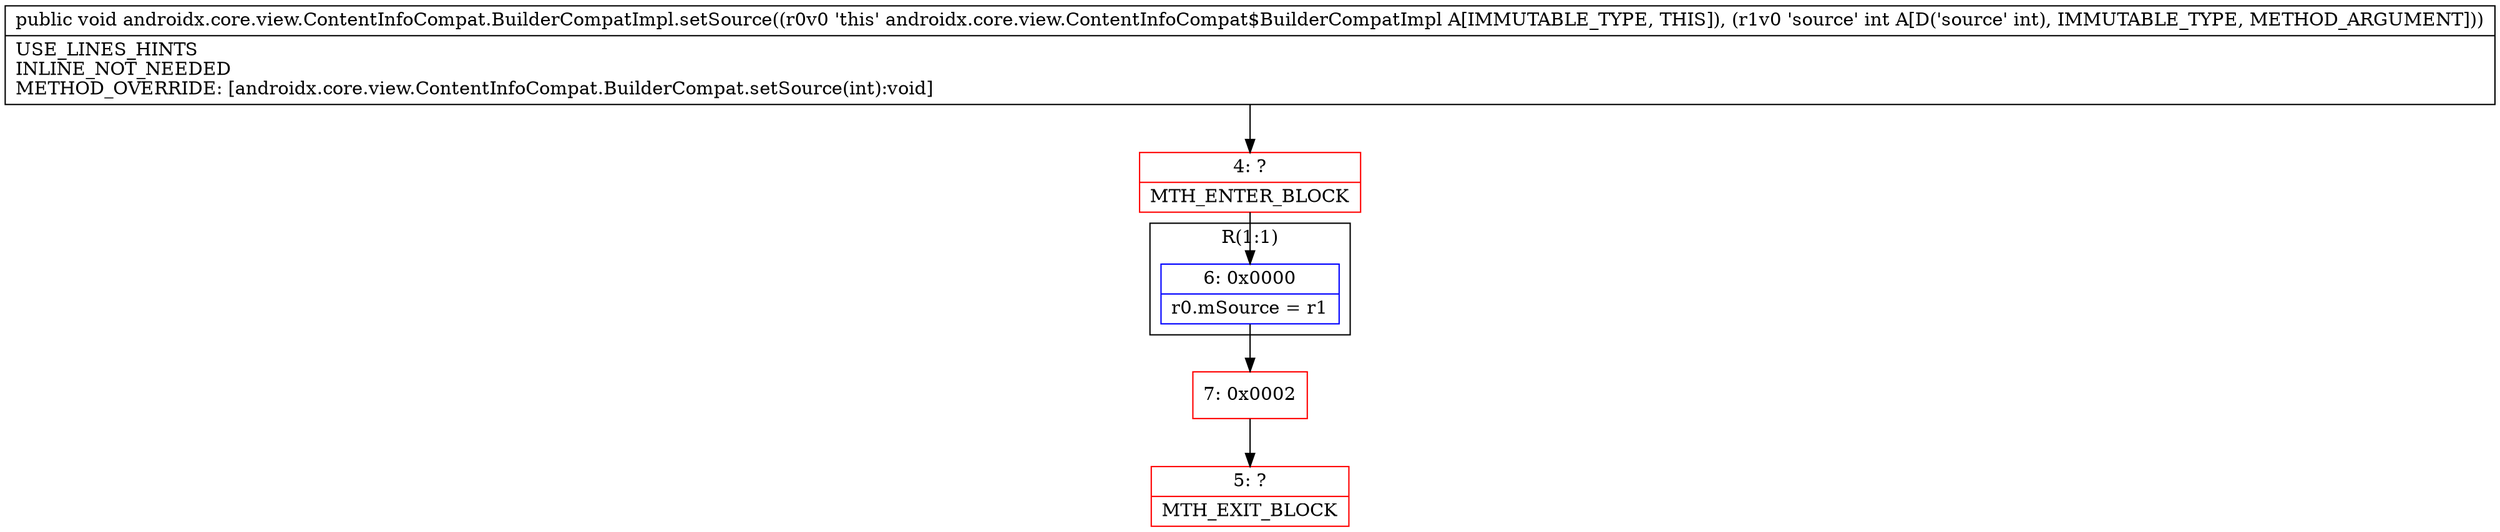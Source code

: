 digraph "CFG forandroidx.core.view.ContentInfoCompat.BuilderCompatImpl.setSource(I)V" {
subgraph cluster_Region_482370083 {
label = "R(1:1)";
node [shape=record,color=blue];
Node_6 [shape=record,label="{6\:\ 0x0000|r0.mSource = r1\l}"];
}
Node_4 [shape=record,color=red,label="{4\:\ ?|MTH_ENTER_BLOCK\l}"];
Node_7 [shape=record,color=red,label="{7\:\ 0x0002}"];
Node_5 [shape=record,color=red,label="{5\:\ ?|MTH_EXIT_BLOCK\l}"];
MethodNode[shape=record,label="{public void androidx.core.view.ContentInfoCompat.BuilderCompatImpl.setSource((r0v0 'this' androidx.core.view.ContentInfoCompat$BuilderCompatImpl A[IMMUTABLE_TYPE, THIS]), (r1v0 'source' int A[D('source' int), IMMUTABLE_TYPE, METHOD_ARGUMENT]))  | USE_LINES_HINTS\lINLINE_NOT_NEEDED\lMETHOD_OVERRIDE: [androidx.core.view.ContentInfoCompat.BuilderCompat.setSource(int):void]\l}"];
MethodNode -> Node_4;Node_6 -> Node_7;
Node_4 -> Node_6;
Node_7 -> Node_5;
}

